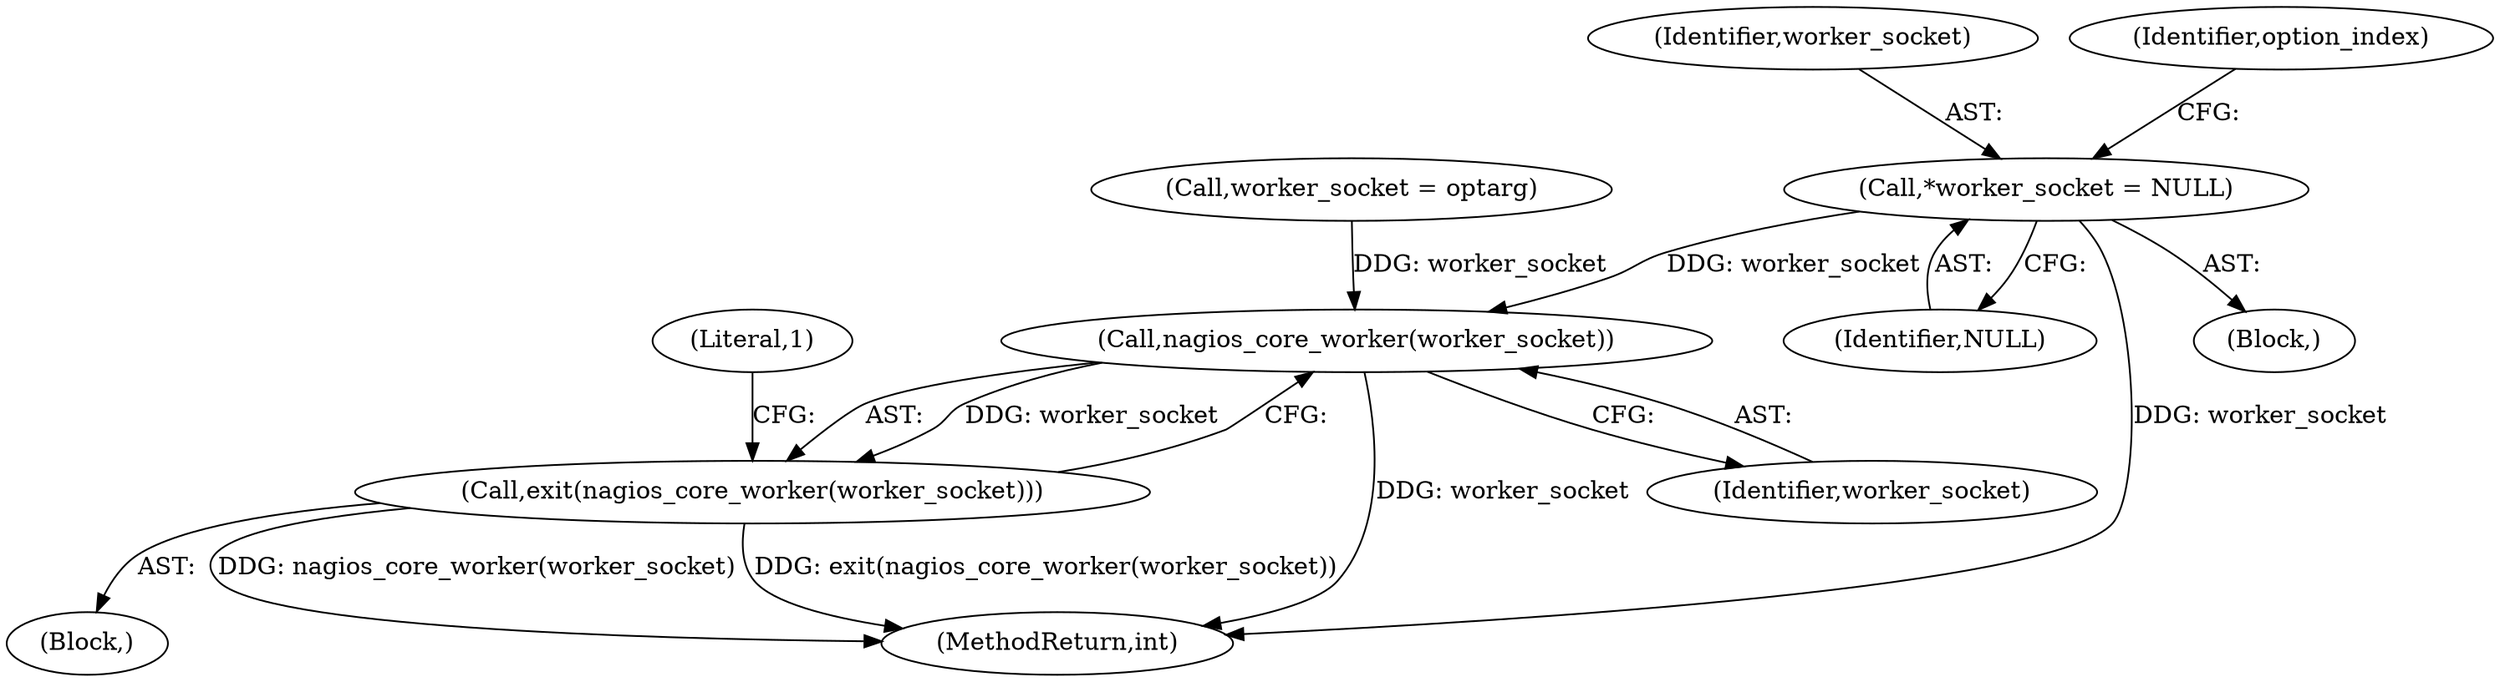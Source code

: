digraph "0_nagioscore_1b197346d490df2e2d3b1dcce5ac6134ad0c8752@API" {
"1000224" [label="(Call,*worker_socket = NULL)"];
"1000330" [label="(Call,nagios_core_worker(worker_socket))"];
"1000329" [label="(Call,exit(nagios_core_worker(worker_socket)))"];
"1000200" [label="(Block,)"];
"1000225" [label="(Identifier,worker_socket)"];
"1000315" [label="(Call,worker_socket = optarg)"];
"1000331" [label="(Identifier,worker_socket)"];
"1000329" [label="(Call,exit(nagios_core_worker(worker_socket)))"];
"1000333" [label="(Literal,1)"];
"1001239" [label="(MethodReturn,int)"];
"1000328" [label="(Block,)"];
"1000224" [label="(Call,*worker_socket = NULL)"];
"1000231" [label="(Identifier,option_index)"];
"1000226" [label="(Identifier,NULL)"];
"1000330" [label="(Call,nagios_core_worker(worker_socket))"];
"1000224" -> "1000200"  [label="AST: "];
"1000224" -> "1000226"  [label="CFG: "];
"1000225" -> "1000224"  [label="AST: "];
"1000226" -> "1000224"  [label="AST: "];
"1000231" -> "1000224"  [label="CFG: "];
"1000224" -> "1001239"  [label="DDG: worker_socket"];
"1000224" -> "1000330"  [label="DDG: worker_socket"];
"1000330" -> "1000329"  [label="AST: "];
"1000330" -> "1000331"  [label="CFG: "];
"1000331" -> "1000330"  [label="AST: "];
"1000329" -> "1000330"  [label="CFG: "];
"1000330" -> "1001239"  [label="DDG: worker_socket"];
"1000330" -> "1000329"  [label="DDG: worker_socket"];
"1000315" -> "1000330"  [label="DDG: worker_socket"];
"1000329" -> "1000328"  [label="AST: "];
"1000333" -> "1000329"  [label="CFG: "];
"1000329" -> "1001239"  [label="DDG: exit(nagios_core_worker(worker_socket))"];
"1000329" -> "1001239"  [label="DDG: nagios_core_worker(worker_socket)"];
}
